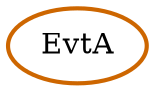 digraph "remove4-1" {
  node [cpu=1 pattern=A tperiod=100000000 toffs=0 fid=1 gid=5 sid=2 bpid=8 style=filled color=black fillcolor=white penwidth=2 shape=oval]
  EvtA [type=tmsg patentry=1 evtno=0 par=1 color=darkorange3]
}
